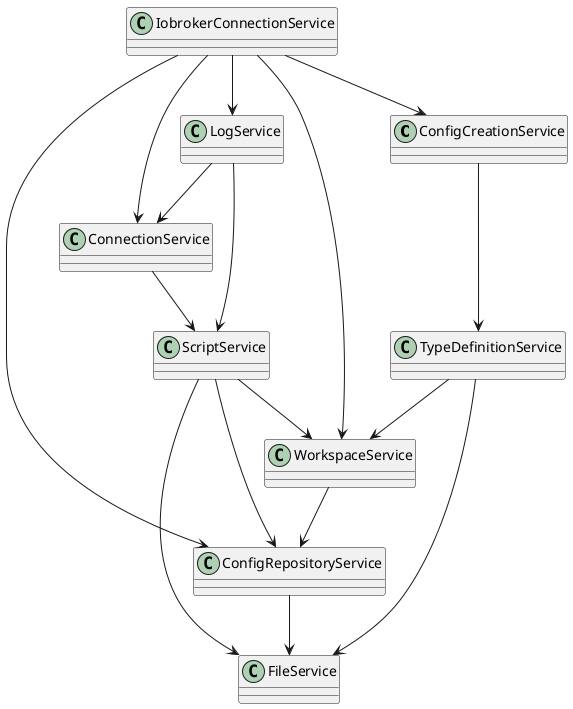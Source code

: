 @startuml Services
class ConfigCreationService
class ConfigRepositoryService
class ConnectionService
class IobrokerConnectionService
class LogService
class TypeDefinitionService
class WorkspaceService
class FileService
class ScriptService

ConfigCreationService --> TypeDefinitionService
ConfigRepositoryService --> FileService
ConnectionService --> ScriptService
IobrokerConnectionService --> ConfigCreationService
IobrokerConnectionService --> ConfigRepositoryService
IobrokerConnectionService --> ConnectionService
IobrokerConnectionService --> WorkspaceService
IobrokerConnectionService --> LogService
LogService --> ConnectionService
LogService --> ScriptService
TypeDefinitionService --> FileService
TypeDefinitionService --> WorkspaceService
WorkspaceService --> ConfigRepositoryService
ScriptService --> WorkspaceService
ScriptService --> FileService
ScriptService --> ConfigRepositoryService
@enduml